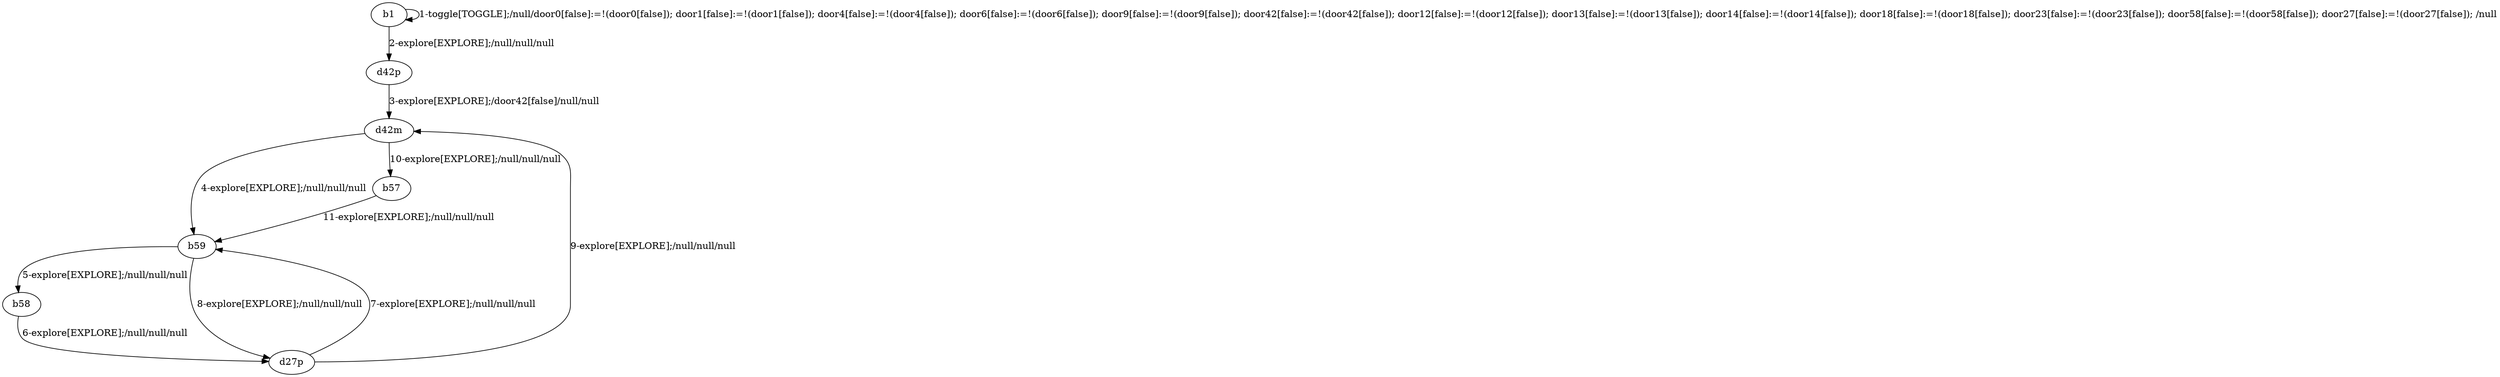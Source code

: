 # Total number of goals covered by this test: 4
# b59 --> b58
# b58 --> d27p
# d27p --> d42m
# d27p --> b59

digraph g {
"b1" -> "b1" [label = "1-toggle[TOGGLE];/null/door0[false]:=!(door0[false]); door1[false]:=!(door1[false]); door4[false]:=!(door4[false]); door6[false]:=!(door6[false]); door9[false]:=!(door9[false]); door42[false]:=!(door42[false]); door12[false]:=!(door12[false]); door13[false]:=!(door13[false]); door14[false]:=!(door14[false]); door18[false]:=!(door18[false]); door23[false]:=!(door23[false]); door58[false]:=!(door58[false]); door27[false]:=!(door27[false]); /null"];
"b1" -> "d42p" [label = "2-explore[EXPLORE];/null/null/null"];
"d42p" -> "d42m" [label = "3-explore[EXPLORE];/door42[false]/null/null"];
"d42m" -> "b59" [label = "4-explore[EXPLORE];/null/null/null"];
"b59" -> "b58" [label = "5-explore[EXPLORE];/null/null/null"];
"b58" -> "d27p" [label = "6-explore[EXPLORE];/null/null/null"];
"d27p" -> "b59" [label = "7-explore[EXPLORE];/null/null/null"];
"b59" -> "d27p" [label = "8-explore[EXPLORE];/null/null/null"];
"d27p" -> "d42m" [label = "9-explore[EXPLORE];/null/null/null"];
"d42m" -> "b57" [label = "10-explore[EXPLORE];/null/null/null"];
"b57" -> "b59" [label = "11-explore[EXPLORE];/null/null/null"];
}